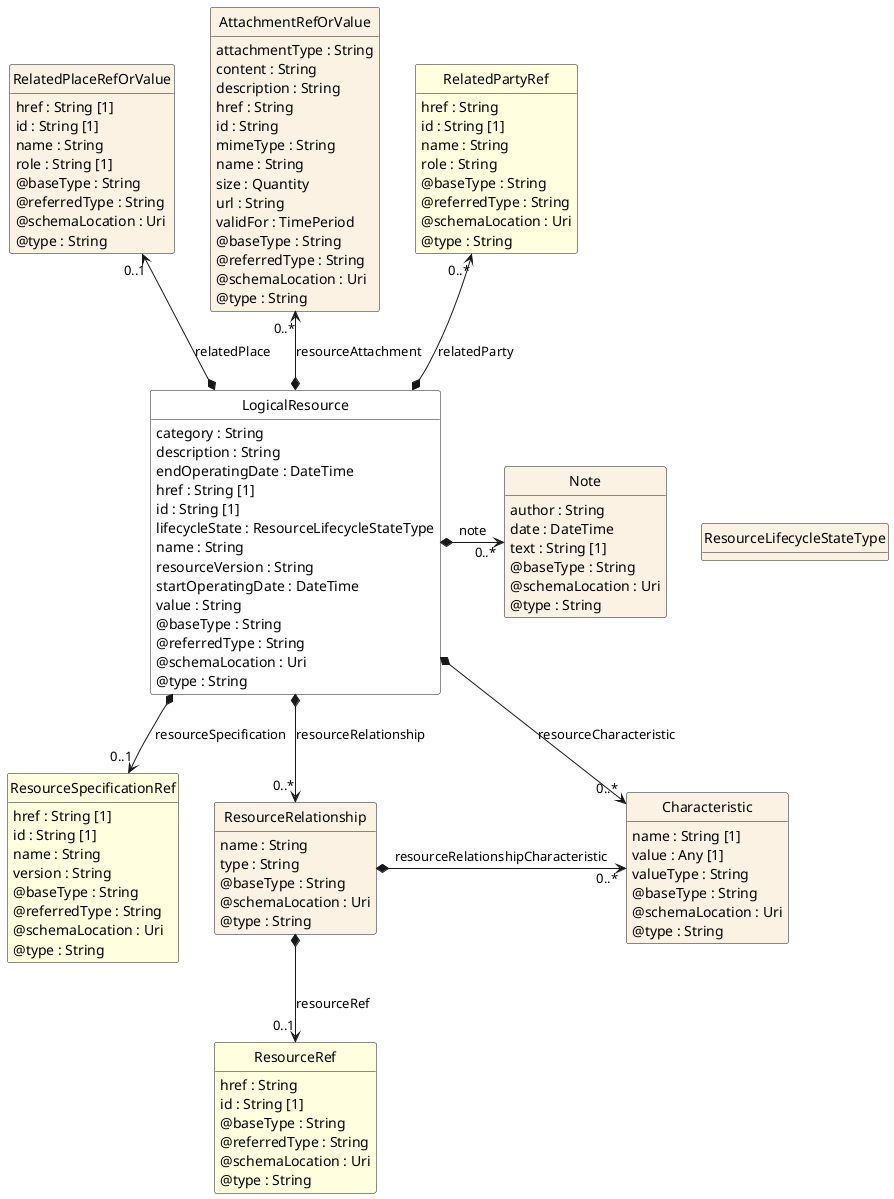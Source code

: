 @startuml
hide circle
hide methods
hide stereotype
show <<Enumeration>> stereotype
skinparam class {
   BackgroundColor<<Enumeration>> #E6F5F7
   BackgroundColor<<Ref>> #FFFFE0
   BackgroundColor<<Pivot>> #FFFFFFF
   BackgroundColor #FCF2E3
}

class LogicalResource  <<Pivot>> {
    category : String
    description : String
    endOperatingDate : DateTime
    href : String [1]
    id : String [1]
    lifecycleState : ResourceLifecycleStateType
    name : String
    resourceVersion : String
    startOperatingDate : DateTime
    value : String
    @baseType : String
    @referredType : String
    @schemaLocation : Uri
    @type : String
}

class RelatedPlaceRefOrValue  {
    href : String [1]
    id : String [1]
    name : String
    role : String [1]
    @baseType : String
    @referredType : String
    @schemaLocation : Uri
    @type : String
}

class AttachmentRefOrValue  {
    attachmentType : String
    content : String
    description : String
    href : String
    id : String
    mimeType : String
    name : String
    size : Quantity
    url : String
    validFor : TimePeriod
    @baseType : String
    @referredType : String
    @schemaLocation : Uri
    @type : String
}

class Note  {
    author : String
    date : DateTime
    text : String [1]
    @baseType : String
    @schemaLocation : Uri
    @type : String
}

class ResourceSpecificationRef  <<Ref>> {
    href : String [1]
    id : String [1]
    name : String
    version : String
    @baseType : String
    @referredType : String
    @schemaLocation : Uri
    @type : String
}

class Characteristic  {
    name : String [1]
    value : Any [1]
    valueType : String
    @baseType : String
    @schemaLocation : Uri
    @type : String
}

class RelatedPartyRef  <<Ref>> {
    href : String
    id : String [1]
    name : String
    role : String
    @baseType : String
    @referredType : String
    @schemaLocation : Uri
    @type : String
}

class ResourceRelationship  {
    name : String
    type : String
    @baseType : String
    @schemaLocation : Uri
    @type : String
}

class ResourceRef  <<Ref>> {
    href : String
    id : String [1]
    @baseType : String
    @referredType : String
    @schemaLocation : Uri
    @type : String
}

LogicalResource -right[hidden]-> ResourceLifecycleStateType

LogicalResource *-->  "0..*" Characteristic : resourceCharacteristic

LogicalResource *-->  "0..*" ResourceRelationship : resourceRelationship

ResourceRelationship *-right-> "0..*" Characteristic : resourceRelationshipCharacteristic

Note "0..*" <-left-* LogicalResource : note

RelatedPartyRef "0..*" <--* LogicalResource : relatedParty

RelatedPlaceRefOrValue "0..1" <--* LogicalResource : relatedPlace

AttachmentRefOrValue "0..*" <--* LogicalResource : resourceAttachment

LogicalResource *-->  "0..1" ResourceSpecificationRef : resourceSpecification

Characteristic <-left[hidden]- ResourceSpecificationRef

ResourceRelationship *-->  "0..1" ResourceRef : resourceRef

@enduml